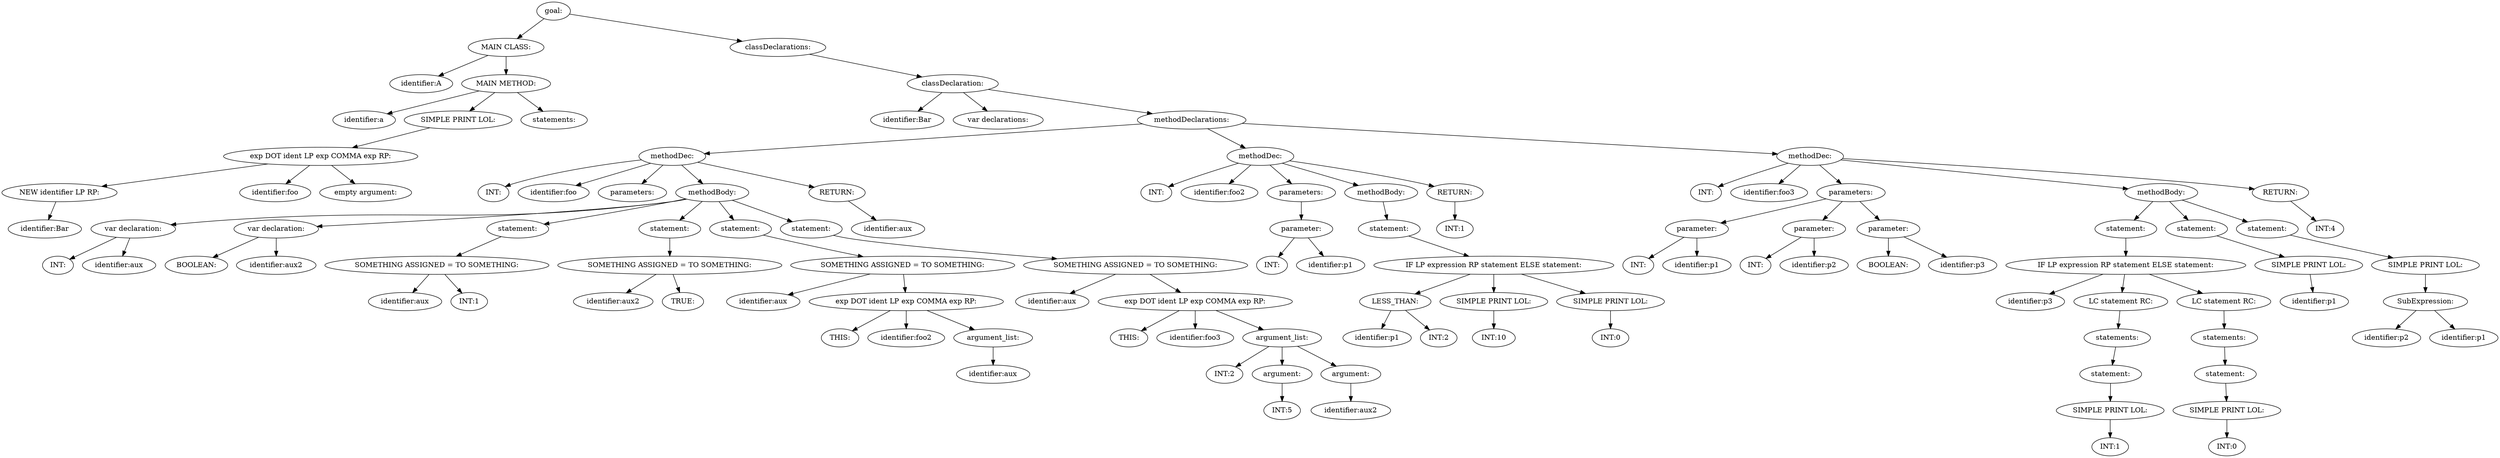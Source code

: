 digraph {
n0 [label="goal:"];
n1 [label="MAIN CLASS:"];
n2 [label="identifier:A"];
n1 -> n2
n3 [label="MAIN METHOD:"];
n4 [label="identifier:a"];
n3 -> n4
n5 [label="SIMPLE PRINT LOL:"];
n6 [label="exp DOT ident LP exp COMMA exp RP:"];
n7 [label="NEW identifier LP RP:"];
n8 [label="identifier:Bar"];
n7 -> n8
n6 -> n7
n9 [label="identifier:foo"];
n6 -> n9
n10 [label="empty argument:"];
n6 -> n10
n5 -> n6
n3 -> n5
n11 [label="statements:"];
n3 -> n11
n1 -> n3
n0 -> n1
n12 [label="classDeclarations:"];
n13 [label="classDeclaration:"];
n14 [label="identifier:Bar"];
n13 -> n14
n15 [label="var declarations:"];
n13 -> n15
n16 [label="methodDeclarations:"];
n17 [label="methodDec:"];
n18 [label="INT:"];
n17 -> n18
n19 [label="identifier:foo"];
n17 -> n19
n20 [label="parameters:"];
n17 -> n20
n21 [label="methodBody:"];
n22 [label="var declaration:"];
n23 [label="INT:"];
n22 -> n23
n24 [label="identifier:aux"];
n22 -> n24
n21 -> n22
n25 [label="var declaration:"];
n26 [label="BOOLEAN:"];
n25 -> n26
n27 [label="identifier:aux2"];
n25 -> n27
n21 -> n25
n28 [label="statement:"];
n29 [label="SOMETHING ASSIGNED = TO SOMETHING:"];
n30 [label="identifier:aux"];
n29 -> n30
n31 [label="INT:1"];
n29 -> n31
n28 -> n29
n21 -> n28
n32 [label="statement:"];
n33 [label="SOMETHING ASSIGNED = TO SOMETHING:"];
n34 [label="identifier:aux2"];
n33 -> n34
n35 [label="TRUE:"];
n33 -> n35
n32 -> n33
n21 -> n32
n36 [label="statement:"];
n37 [label="SOMETHING ASSIGNED = TO SOMETHING:"];
n38 [label="identifier:aux"];
n37 -> n38
n39 [label="exp DOT ident LP exp COMMA exp RP:"];
n40 [label="THIS:"];
n39 -> n40
n41 [label="identifier:foo2"];
n39 -> n41
n42 [label="argument_list:"];
n43 [label="identifier:aux"];
n42 -> n43
n39 -> n42
n37 -> n39
n36 -> n37
n21 -> n36
n44 [label="statement:"];
n45 [label="SOMETHING ASSIGNED = TO SOMETHING:"];
n46 [label="identifier:aux"];
n45 -> n46
n47 [label="exp DOT ident LP exp COMMA exp RP:"];
n48 [label="THIS:"];
n47 -> n48
n49 [label="identifier:foo3"];
n47 -> n49
n50 [label="argument_list:"];
n51 [label="INT:2"];
n50 -> n51
n52 [label="argument:"];
n53 [label="INT:5"];
n52 -> n53
n50 -> n52
n54 [label="argument:"];
n55 [label="identifier:aux2"];
n54 -> n55
n50 -> n54
n47 -> n50
n45 -> n47
n44 -> n45
n21 -> n44
n17 -> n21
n56 [label="RETURN:"];
n57 [label="identifier:aux"];
n56 -> n57
n17 -> n56
n16 -> n17
n58 [label="methodDec:"];
n59 [label="INT:"];
n58 -> n59
n60 [label="identifier:foo2"];
n58 -> n60
n61 [label="parameters:"];
n62 [label="parameter:"];
n63 [label="INT:"];
n62 -> n63
n64 [label="identifier:p1"];
n62 -> n64
n61 -> n62
n58 -> n61
n65 [label="methodBody:"];
n66 [label="statement:"];
n67 [label="IF LP expression RP statement ELSE statement:"];
n68 [label="LESS_THAN:"];
n69 [label="identifier:p1"];
n68 -> n69
n70 [label="INT:2"];
n68 -> n70
n67 -> n68
n71 [label="SIMPLE PRINT LOL:"];
n72 [label="INT:10"];
n71 -> n72
n67 -> n71
n73 [label="SIMPLE PRINT LOL:"];
n74 [label="INT:0"];
n73 -> n74
n67 -> n73
n66 -> n67
n65 -> n66
n58 -> n65
n75 [label="RETURN:"];
n76 [label="INT:1"];
n75 -> n76
n58 -> n75
n16 -> n58
n77 [label="methodDec:"];
n78 [label="INT:"];
n77 -> n78
n79 [label="identifier:foo3"];
n77 -> n79
n80 [label="parameters:"];
n81 [label="parameter:"];
n82 [label="INT:"];
n81 -> n82
n83 [label="identifier:p1"];
n81 -> n83
n80 -> n81
n84 [label="parameter:"];
n85 [label="INT:"];
n84 -> n85
n86 [label="identifier:p2"];
n84 -> n86
n80 -> n84
n87 [label="parameter:"];
n88 [label="BOOLEAN:"];
n87 -> n88
n89 [label="identifier:p3"];
n87 -> n89
n80 -> n87
n77 -> n80
n90 [label="methodBody:"];
n91 [label="statement:"];
n92 [label="IF LP expression RP statement ELSE statement:"];
n93 [label="identifier:p3"];
n92 -> n93
n94 [label="LC statement RC:"];
n95 [label="statements:"];
n96 [label="statement:"];
n97 [label="SIMPLE PRINT LOL:"];
n98 [label="INT:1"];
n97 -> n98
n96 -> n97
n95 -> n96
n94 -> n95
n92 -> n94
n99 [label="LC statement RC:"];
n100 [label="statements:"];
n101 [label="statement:"];
n102 [label="SIMPLE PRINT LOL:"];
n103 [label="INT:0"];
n102 -> n103
n101 -> n102
n100 -> n101
n99 -> n100
n92 -> n99
n91 -> n92
n90 -> n91
n104 [label="statement:"];
n105 [label="SIMPLE PRINT LOL:"];
n106 [label="identifier:p1"];
n105 -> n106
n104 -> n105
n90 -> n104
n107 [label="statement:"];
n108 [label="SIMPLE PRINT LOL:"];
n109 [label="SubExpression:"];
n110 [label="identifier:p2"];
n109 -> n110
n111 [label="identifier:p1"];
n109 -> n111
n108 -> n109
n107 -> n108
n90 -> n107
n77 -> n90
n112 [label="RETURN:"];
n113 [label="INT:4"];
n112 -> n113
n77 -> n112
n16 -> n77
n13 -> n16
n12 -> n13
n0 -> n12
}
